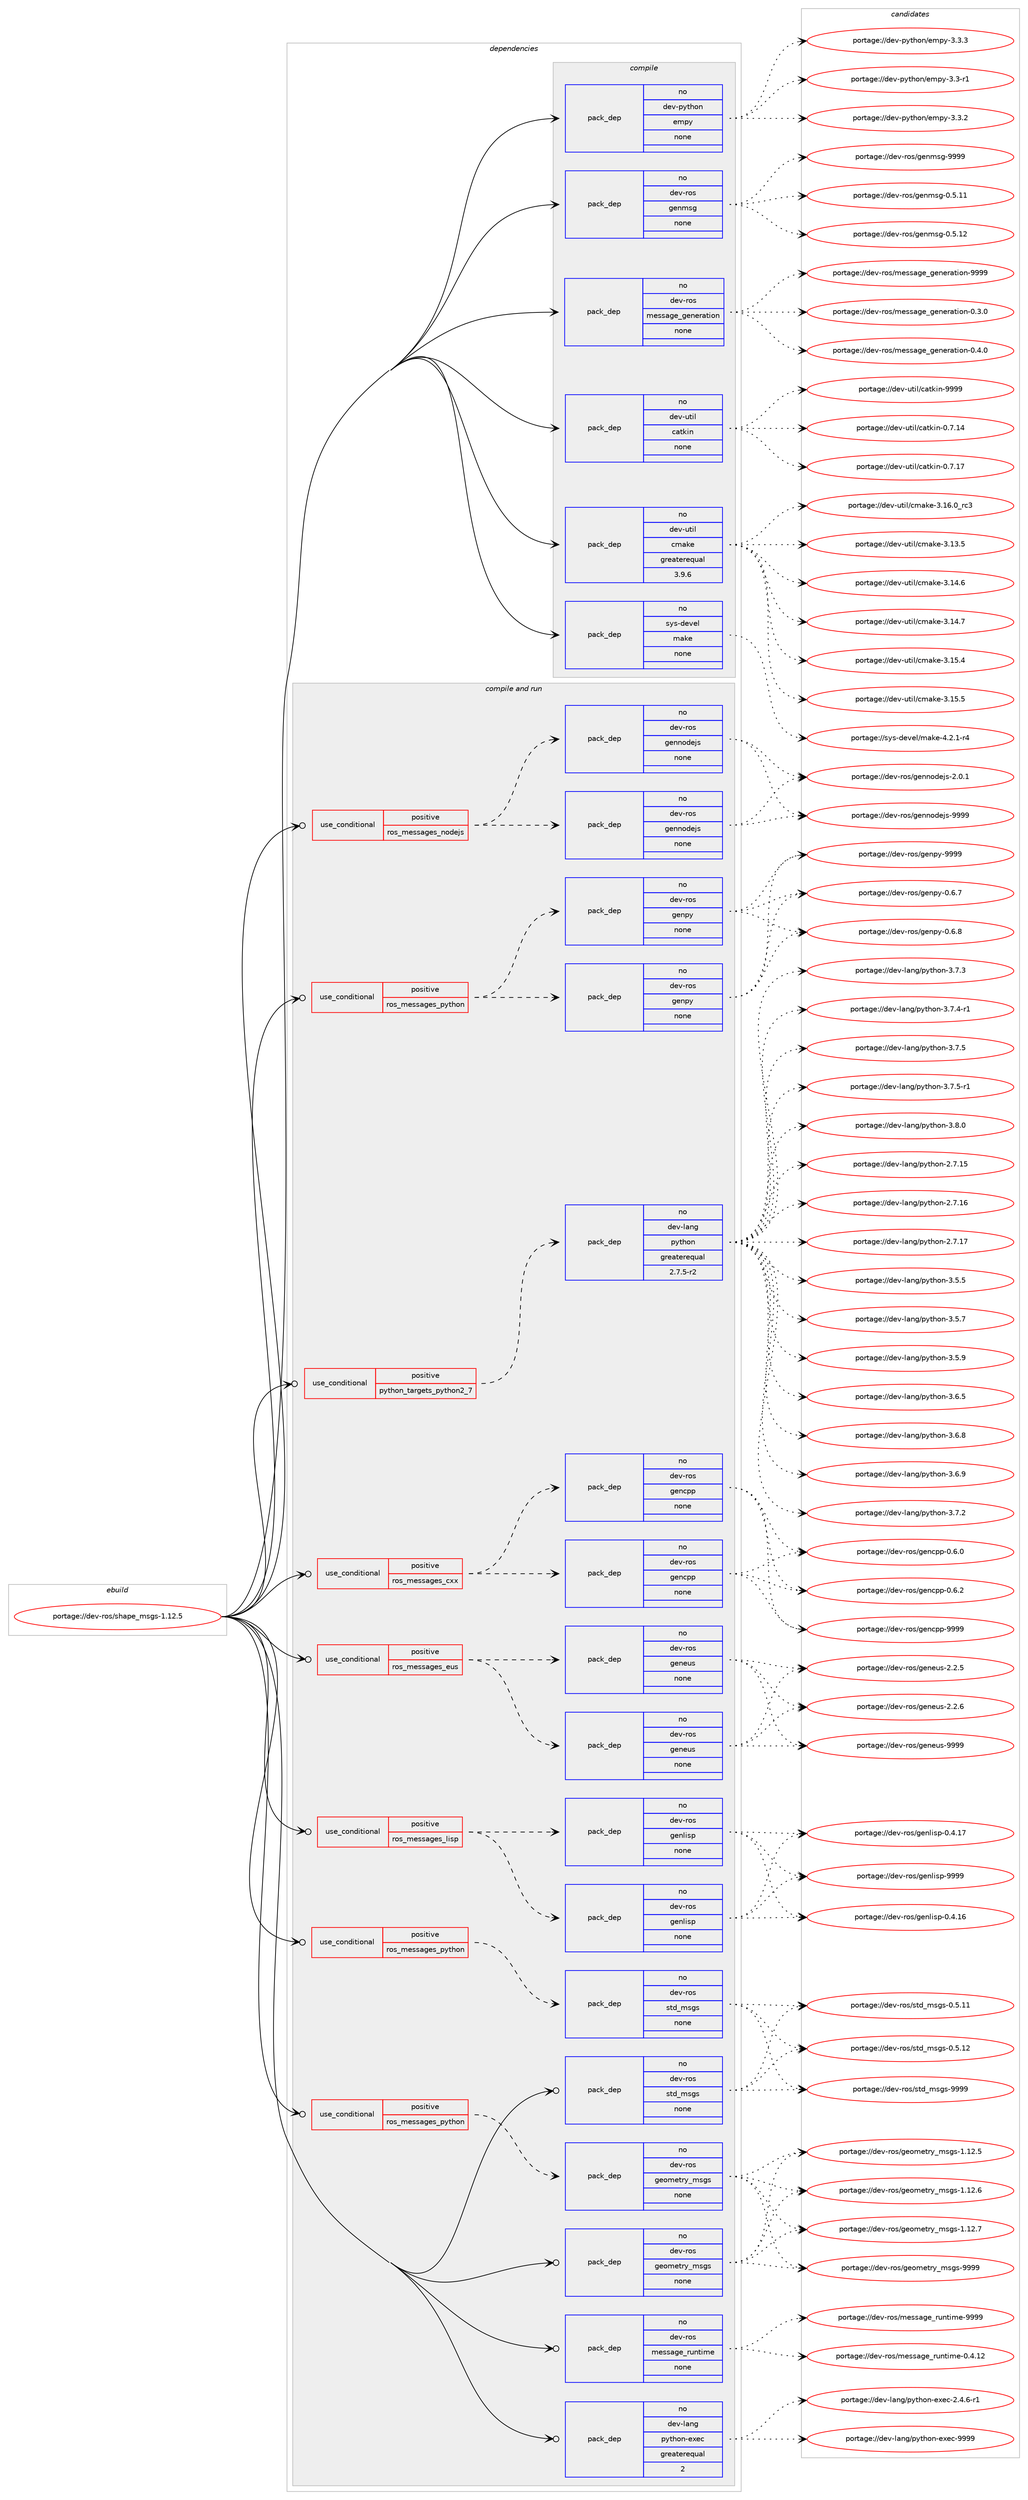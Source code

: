 digraph prolog {

# *************
# Graph options
# *************

newrank=true;
concentrate=true;
compound=true;
graph [rankdir=LR,fontname=Helvetica,fontsize=10,ranksep=1.5];#, ranksep=2.5, nodesep=0.2];
edge  [arrowhead=vee];
node  [fontname=Helvetica,fontsize=10];

# **********
# The ebuild
# **********

subgraph cluster_leftcol {
color=gray;
rank=same;
label=<<i>ebuild</i>>;
id [label="portage://dev-ros/shape_msgs-1.12.5", color=red, width=4, href="../dev-ros/shape_msgs-1.12.5.svg"];
}

# ****************
# The dependencies
# ****************

subgraph cluster_midcol {
color=gray;
label=<<i>dependencies</i>>;
subgraph cluster_compile {
fillcolor="#eeeeee";
style=filled;
label=<<i>compile</i>>;
subgraph pack154003 {
dependency202164 [label=<<TABLE BORDER="0" CELLBORDER="1" CELLSPACING="0" CELLPADDING="4" WIDTH="220"><TR><TD ROWSPAN="6" CELLPADDING="30">pack_dep</TD></TR><TR><TD WIDTH="110">no</TD></TR><TR><TD>dev-python</TD></TR><TR><TD>empy</TD></TR><TR><TD>none</TD></TR><TR><TD></TD></TR></TABLE>>, shape=none, color=blue];
}
id:e -> dependency202164:w [weight=20,style="solid",arrowhead="vee"];
subgraph pack154004 {
dependency202165 [label=<<TABLE BORDER="0" CELLBORDER="1" CELLSPACING="0" CELLPADDING="4" WIDTH="220"><TR><TD ROWSPAN="6" CELLPADDING="30">pack_dep</TD></TR><TR><TD WIDTH="110">no</TD></TR><TR><TD>dev-ros</TD></TR><TR><TD>genmsg</TD></TR><TR><TD>none</TD></TR><TR><TD></TD></TR></TABLE>>, shape=none, color=blue];
}
id:e -> dependency202165:w [weight=20,style="solid",arrowhead="vee"];
subgraph pack154005 {
dependency202166 [label=<<TABLE BORDER="0" CELLBORDER="1" CELLSPACING="0" CELLPADDING="4" WIDTH="220"><TR><TD ROWSPAN="6" CELLPADDING="30">pack_dep</TD></TR><TR><TD WIDTH="110">no</TD></TR><TR><TD>dev-ros</TD></TR><TR><TD>message_generation</TD></TR><TR><TD>none</TD></TR><TR><TD></TD></TR></TABLE>>, shape=none, color=blue];
}
id:e -> dependency202166:w [weight=20,style="solid",arrowhead="vee"];
subgraph pack154006 {
dependency202167 [label=<<TABLE BORDER="0" CELLBORDER="1" CELLSPACING="0" CELLPADDING="4" WIDTH="220"><TR><TD ROWSPAN="6" CELLPADDING="30">pack_dep</TD></TR><TR><TD WIDTH="110">no</TD></TR><TR><TD>dev-util</TD></TR><TR><TD>catkin</TD></TR><TR><TD>none</TD></TR><TR><TD></TD></TR></TABLE>>, shape=none, color=blue];
}
id:e -> dependency202167:w [weight=20,style="solid",arrowhead="vee"];
subgraph pack154007 {
dependency202168 [label=<<TABLE BORDER="0" CELLBORDER="1" CELLSPACING="0" CELLPADDING="4" WIDTH="220"><TR><TD ROWSPAN="6" CELLPADDING="30">pack_dep</TD></TR><TR><TD WIDTH="110">no</TD></TR><TR><TD>dev-util</TD></TR><TR><TD>cmake</TD></TR><TR><TD>greaterequal</TD></TR><TR><TD>3.9.6</TD></TR></TABLE>>, shape=none, color=blue];
}
id:e -> dependency202168:w [weight=20,style="solid",arrowhead="vee"];
subgraph pack154008 {
dependency202169 [label=<<TABLE BORDER="0" CELLBORDER="1" CELLSPACING="0" CELLPADDING="4" WIDTH="220"><TR><TD ROWSPAN="6" CELLPADDING="30">pack_dep</TD></TR><TR><TD WIDTH="110">no</TD></TR><TR><TD>sys-devel</TD></TR><TR><TD>make</TD></TR><TR><TD>none</TD></TR><TR><TD></TD></TR></TABLE>>, shape=none, color=blue];
}
id:e -> dependency202169:w [weight=20,style="solid",arrowhead="vee"];
}
subgraph cluster_compileandrun {
fillcolor="#eeeeee";
style=filled;
label=<<i>compile and run</i>>;
subgraph cond44733 {
dependency202170 [label=<<TABLE BORDER="0" CELLBORDER="1" CELLSPACING="0" CELLPADDING="4"><TR><TD ROWSPAN="3" CELLPADDING="10">use_conditional</TD></TR><TR><TD>positive</TD></TR><TR><TD>python_targets_python2_7</TD></TR></TABLE>>, shape=none, color=red];
subgraph pack154009 {
dependency202171 [label=<<TABLE BORDER="0" CELLBORDER="1" CELLSPACING="0" CELLPADDING="4" WIDTH="220"><TR><TD ROWSPAN="6" CELLPADDING="30">pack_dep</TD></TR><TR><TD WIDTH="110">no</TD></TR><TR><TD>dev-lang</TD></TR><TR><TD>python</TD></TR><TR><TD>greaterequal</TD></TR><TR><TD>2.7.5-r2</TD></TR></TABLE>>, shape=none, color=blue];
}
dependency202170:e -> dependency202171:w [weight=20,style="dashed",arrowhead="vee"];
}
id:e -> dependency202170:w [weight=20,style="solid",arrowhead="odotvee"];
subgraph cond44734 {
dependency202172 [label=<<TABLE BORDER="0" CELLBORDER="1" CELLSPACING="0" CELLPADDING="4"><TR><TD ROWSPAN="3" CELLPADDING="10">use_conditional</TD></TR><TR><TD>positive</TD></TR><TR><TD>ros_messages_cxx</TD></TR></TABLE>>, shape=none, color=red];
subgraph pack154010 {
dependency202173 [label=<<TABLE BORDER="0" CELLBORDER="1" CELLSPACING="0" CELLPADDING="4" WIDTH="220"><TR><TD ROWSPAN="6" CELLPADDING="30">pack_dep</TD></TR><TR><TD WIDTH="110">no</TD></TR><TR><TD>dev-ros</TD></TR><TR><TD>gencpp</TD></TR><TR><TD>none</TD></TR><TR><TD></TD></TR></TABLE>>, shape=none, color=blue];
}
dependency202172:e -> dependency202173:w [weight=20,style="dashed",arrowhead="vee"];
subgraph pack154011 {
dependency202174 [label=<<TABLE BORDER="0" CELLBORDER="1" CELLSPACING="0" CELLPADDING="4" WIDTH="220"><TR><TD ROWSPAN="6" CELLPADDING="30">pack_dep</TD></TR><TR><TD WIDTH="110">no</TD></TR><TR><TD>dev-ros</TD></TR><TR><TD>gencpp</TD></TR><TR><TD>none</TD></TR><TR><TD></TD></TR></TABLE>>, shape=none, color=blue];
}
dependency202172:e -> dependency202174:w [weight=20,style="dashed",arrowhead="vee"];
}
id:e -> dependency202172:w [weight=20,style="solid",arrowhead="odotvee"];
subgraph cond44735 {
dependency202175 [label=<<TABLE BORDER="0" CELLBORDER="1" CELLSPACING="0" CELLPADDING="4"><TR><TD ROWSPAN="3" CELLPADDING="10">use_conditional</TD></TR><TR><TD>positive</TD></TR><TR><TD>ros_messages_eus</TD></TR></TABLE>>, shape=none, color=red];
subgraph pack154012 {
dependency202176 [label=<<TABLE BORDER="0" CELLBORDER="1" CELLSPACING="0" CELLPADDING="4" WIDTH="220"><TR><TD ROWSPAN="6" CELLPADDING="30">pack_dep</TD></TR><TR><TD WIDTH="110">no</TD></TR><TR><TD>dev-ros</TD></TR><TR><TD>geneus</TD></TR><TR><TD>none</TD></TR><TR><TD></TD></TR></TABLE>>, shape=none, color=blue];
}
dependency202175:e -> dependency202176:w [weight=20,style="dashed",arrowhead="vee"];
subgraph pack154013 {
dependency202177 [label=<<TABLE BORDER="0" CELLBORDER="1" CELLSPACING="0" CELLPADDING="4" WIDTH="220"><TR><TD ROWSPAN="6" CELLPADDING="30">pack_dep</TD></TR><TR><TD WIDTH="110">no</TD></TR><TR><TD>dev-ros</TD></TR><TR><TD>geneus</TD></TR><TR><TD>none</TD></TR><TR><TD></TD></TR></TABLE>>, shape=none, color=blue];
}
dependency202175:e -> dependency202177:w [weight=20,style="dashed",arrowhead="vee"];
}
id:e -> dependency202175:w [weight=20,style="solid",arrowhead="odotvee"];
subgraph cond44736 {
dependency202178 [label=<<TABLE BORDER="0" CELLBORDER="1" CELLSPACING="0" CELLPADDING="4"><TR><TD ROWSPAN="3" CELLPADDING="10">use_conditional</TD></TR><TR><TD>positive</TD></TR><TR><TD>ros_messages_lisp</TD></TR></TABLE>>, shape=none, color=red];
subgraph pack154014 {
dependency202179 [label=<<TABLE BORDER="0" CELLBORDER="1" CELLSPACING="0" CELLPADDING="4" WIDTH="220"><TR><TD ROWSPAN="6" CELLPADDING="30">pack_dep</TD></TR><TR><TD WIDTH="110">no</TD></TR><TR><TD>dev-ros</TD></TR><TR><TD>genlisp</TD></TR><TR><TD>none</TD></TR><TR><TD></TD></TR></TABLE>>, shape=none, color=blue];
}
dependency202178:e -> dependency202179:w [weight=20,style="dashed",arrowhead="vee"];
subgraph pack154015 {
dependency202180 [label=<<TABLE BORDER="0" CELLBORDER="1" CELLSPACING="0" CELLPADDING="4" WIDTH="220"><TR><TD ROWSPAN="6" CELLPADDING="30">pack_dep</TD></TR><TR><TD WIDTH="110">no</TD></TR><TR><TD>dev-ros</TD></TR><TR><TD>genlisp</TD></TR><TR><TD>none</TD></TR><TR><TD></TD></TR></TABLE>>, shape=none, color=blue];
}
dependency202178:e -> dependency202180:w [weight=20,style="dashed",arrowhead="vee"];
}
id:e -> dependency202178:w [weight=20,style="solid",arrowhead="odotvee"];
subgraph cond44737 {
dependency202181 [label=<<TABLE BORDER="0" CELLBORDER="1" CELLSPACING="0" CELLPADDING="4"><TR><TD ROWSPAN="3" CELLPADDING="10">use_conditional</TD></TR><TR><TD>positive</TD></TR><TR><TD>ros_messages_nodejs</TD></TR></TABLE>>, shape=none, color=red];
subgraph pack154016 {
dependency202182 [label=<<TABLE BORDER="0" CELLBORDER="1" CELLSPACING="0" CELLPADDING="4" WIDTH="220"><TR><TD ROWSPAN="6" CELLPADDING="30">pack_dep</TD></TR><TR><TD WIDTH="110">no</TD></TR><TR><TD>dev-ros</TD></TR><TR><TD>gennodejs</TD></TR><TR><TD>none</TD></TR><TR><TD></TD></TR></TABLE>>, shape=none, color=blue];
}
dependency202181:e -> dependency202182:w [weight=20,style="dashed",arrowhead="vee"];
subgraph pack154017 {
dependency202183 [label=<<TABLE BORDER="0" CELLBORDER="1" CELLSPACING="0" CELLPADDING="4" WIDTH="220"><TR><TD ROWSPAN="6" CELLPADDING="30">pack_dep</TD></TR><TR><TD WIDTH="110">no</TD></TR><TR><TD>dev-ros</TD></TR><TR><TD>gennodejs</TD></TR><TR><TD>none</TD></TR><TR><TD></TD></TR></TABLE>>, shape=none, color=blue];
}
dependency202181:e -> dependency202183:w [weight=20,style="dashed",arrowhead="vee"];
}
id:e -> dependency202181:w [weight=20,style="solid",arrowhead="odotvee"];
subgraph cond44738 {
dependency202184 [label=<<TABLE BORDER="0" CELLBORDER="1" CELLSPACING="0" CELLPADDING="4"><TR><TD ROWSPAN="3" CELLPADDING="10">use_conditional</TD></TR><TR><TD>positive</TD></TR><TR><TD>ros_messages_python</TD></TR></TABLE>>, shape=none, color=red];
subgraph pack154018 {
dependency202185 [label=<<TABLE BORDER="0" CELLBORDER="1" CELLSPACING="0" CELLPADDING="4" WIDTH="220"><TR><TD ROWSPAN="6" CELLPADDING="30">pack_dep</TD></TR><TR><TD WIDTH="110">no</TD></TR><TR><TD>dev-ros</TD></TR><TR><TD>genpy</TD></TR><TR><TD>none</TD></TR><TR><TD></TD></TR></TABLE>>, shape=none, color=blue];
}
dependency202184:e -> dependency202185:w [weight=20,style="dashed",arrowhead="vee"];
subgraph pack154019 {
dependency202186 [label=<<TABLE BORDER="0" CELLBORDER="1" CELLSPACING="0" CELLPADDING="4" WIDTH="220"><TR><TD ROWSPAN="6" CELLPADDING="30">pack_dep</TD></TR><TR><TD WIDTH="110">no</TD></TR><TR><TD>dev-ros</TD></TR><TR><TD>genpy</TD></TR><TR><TD>none</TD></TR><TR><TD></TD></TR></TABLE>>, shape=none, color=blue];
}
dependency202184:e -> dependency202186:w [weight=20,style="dashed",arrowhead="vee"];
}
id:e -> dependency202184:w [weight=20,style="solid",arrowhead="odotvee"];
subgraph cond44739 {
dependency202187 [label=<<TABLE BORDER="0" CELLBORDER="1" CELLSPACING="0" CELLPADDING="4"><TR><TD ROWSPAN="3" CELLPADDING="10">use_conditional</TD></TR><TR><TD>positive</TD></TR><TR><TD>ros_messages_python</TD></TR></TABLE>>, shape=none, color=red];
subgraph pack154020 {
dependency202188 [label=<<TABLE BORDER="0" CELLBORDER="1" CELLSPACING="0" CELLPADDING="4" WIDTH="220"><TR><TD ROWSPAN="6" CELLPADDING="30">pack_dep</TD></TR><TR><TD WIDTH="110">no</TD></TR><TR><TD>dev-ros</TD></TR><TR><TD>geometry_msgs</TD></TR><TR><TD>none</TD></TR><TR><TD></TD></TR></TABLE>>, shape=none, color=blue];
}
dependency202187:e -> dependency202188:w [weight=20,style="dashed",arrowhead="vee"];
}
id:e -> dependency202187:w [weight=20,style="solid",arrowhead="odotvee"];
subgraph cond44740 {
dependency202189 [label=<<TABLE BORDER="0" CELLBORDER="1" CELLSPACING="0" CELLPADDING="4"><TR><TD ROWSPAN="3" CELLPADDING="10">use_conditional</TD></TR><TR><TD>positive</TD></TR><TR><TD>ros_messages_python</TD></TR></TABLE>>, shape=none, color=red];
subgraph pack154021 {
dependency202190 [label=<<TABLE BORDER="0" CELLBORDER="1" CELLSPACING="0" CELLPADDING="4" WIDTH="220"><TR><TD ROWSPAN="6" CELLPADDING="30">pack_dep</TD></TR><TR><TD WIDTH="110">no</TD></TR><TR><TD>dev-ros</TD></TR><TR><TD>std_msgs</TD></TR><TR><TD>none</TD></TR><TR><TD></TD></TR></TABLE>>, shape=none, color=blue];
}
dependency202189:e -> dependency202190:w [weight=20,style="dashed",arrowhead="vee"];
}
id:e -> dependency202189:w [weight=20,style="solid",arrowhead="odotvee"];
subgraph pack154022 {
dependency202191 [label=<<TABLE BORDER="0" CELLBORDER="1" CELLSPACING="0" CELLPADDING="4" WIDTH="220"><TR><TD ROWSPAN="6" CELLPADDING="30">pack_dep</TD></TR><TR><TD WIDTH="110">no</TD></TR><TR><TD>dev-lang</TD></TR><TR><TD>python-exec</TD></TR><TR><TD>greaterequal</TD></TR><TR><TD>2</TD></TR></TABLE>>, shape=none, color=blue];
}
id:e -> dependency202191:w [weight=20,style="solid",arrowhead="odotvee"];
subgraph pack154023 {
dependency202192 [label=<<TABLE BORDER="0" CELLBORDER="1" CELLSPACING="0" CELLPADDING="4" WIDTH="220"><TR><TD ROWSPAN="6" CELLPADDING="30">pack_dep</TD></TR><TR><TD WIDTH="110">no</TD></TR><TR><TD>dev-ros</TD></TR><TR><TD>geometry_msgs</TD></TR><TR><TD>none</TD></TR><TR><TD></TD></TR></TABLE>>, shape=none, color=blue];
}
id:e -> dependency202192:w [weight=20,style="solid",arrowhead="odotvee"];
subgraph pack154024 {
dependency202193 [label=<<TABLE BORDER="0" CELLBORDER="1" CELLSPACING="0" CELLPADDING="4" WIDTH="220"><TR><TD ROWSPAN="6" CELLPADDING="30">pack_dep</TD></TR><TR><TD WIDTH="110">no</TD></TR><TR><TD>dev-ros</TD></TR><TR><TD>message_runtime</TD></TR><TR><TD>none</TD></TR><TR><TD></TD></TR></TABLE>>, shape=none, color=blue];
}
id:e -> dependency202193:w [weight=20,style="solid",arrowhead="odotvee"];
subgraph pack154025 {
dependency202194 [label=<<TABLE BORDER="0" CELLBORDER="1" CELLSPACING="0" CELLPADDING="4" WIDTH="220"><TR><TD ROWSPAN="6" CELLPADDING="30">pack_dep</TD></TR><TR><TD WIDTH="110">no</TD></TR><TR><TD>dev-ros</TD></TR><TR><TD>std_msgs</TD></TR><TR><TD>none</TD></TR><TR><TD></TD></TR></TABLE>>, shape=none, color=blue];
}
id:e -> dependency202194:w [weight=20,style="solid",arrowhead="odotvee"];
}
subgraph cluster_run {
fillcolor="#eeeeee";
style=filled;
label=<<i>run</i>>;
}
}

# **************
# The candidates
# **************

subgraph cluster_choices {
rank=same;
color=gray;
label=<<i>candidates</i>>;

subgraph choice154003 {
color=black;
nodesep=1;
choiceportage1001011184511212111610411111047101109112121455146514511449 [label="portage://dev-python/empy-3.3-r1", color=red, width=4,href="../dev-python/empy-3.3-r1.svg"];
choiceportage1001011184511212111610411111047101109112121455146514650 [label="portage://dev-python/empy-3.3.2", color=red, width=4,href="../dev-python/empy-3.3.2.svg"];
choiceportage1001011184511212111610411111047101109112121455146514651 [label="portage://dev-python/empy-3.3.3", color=red, width=4,href="../dev-python/empy-3.3.3.svg"];
dependency202164:e -> choiceportage1001011184511212111610411111047101109112121455146514511449:w [style=dotted,weight="100"];
dependency202164:e -> choiceportage1001011184511212111610411111047101109112121455146514650:w [style=dotted,weight="100"];
dependency202164:e -> choiceportage1001011184511212111610411111047101109112121455146514651:w [style=dotted,weight="100"];
}
subgraph choice154004 {
color=black;
nodesep=1;
choiceportage100101118451141111154710310111010911510345484653464949 [label="portage://dev-ros/genmsg-0.5.11", color=red, width=4,href="../dev-ros/genmsg-0.5.11.svg"];
choiceportage100101118451141111154710310111010911510345484653464950 [label="portage://dev-ros/genmsg-0.5.12", color=red, width=4,href="../dev-ros/genmsg-0.5.12.svg"];
choiceportage10010111845114111115471031011101091151034557575757 [label="portage://dev-ros/genmsg-9999", color=red, width=4,href="../dev-ros/genmsg-9999.svg"];
dependency202165:e -> choiceportage100101118451141111154710310111010911510345484653464949:w [style=dotted,weight="100"];
dependency202165:e -> choiceportage100101118451141111154710310111010911510345484653464950:w [style=dotted,weight="100"];
dependency202165:e -> choiceportage10010111845114111115471031011101091151034557575757:w [style=dotted,weight="100"];
}
subgraph choice154005 {
color=black;
nodesep=1;
choiceportage1001011184511411111547109101115115971031019510310111010111497116105111110454846514648 [label="portage://dev-ros/message_generation-0.3.0", color=red, width=4,href="../dev-ros/message_generation-0.3.0.svg"];
choiceportage1001011184511411111547109101115115971031019510310111010111497116105111110454846524648 [label="portage://dev-ros/message_generation-0.4.0", color=red, width=4,href="../dev-ros/message_generation-0.4.0.svg"];
choiceportage10010111845114111115471091011151159710310195103101110101114971161051111104557575757 [label="portage://dev-ros/message_generation-9999", color=red, width=4,href="../dev-ros/message_generation-9999.svg"];
dependency202166:e -> choiceportage1001011184511411111547109101115115971031019510310111010111497116105111110454846514648:w [style=dotted,weight="100"];
dependency202166:e -> choiceportage1001011184511411111547109101115115971031019510310111010111497116105111110454846524648:w [style=dotted,weight="100"];
dependency202166:e -> choiceportage10010111845114111115471091011151159710310195103101110101114971161051111104557575757:w [style=dotted,weight="100"];
}
subgraph choice154006 {
color=black;
nodesep=1;
choiceportage1001011184511711610510847999711610710511045484655464952 [label="portage://dev-util/catkin-0.7.14", color=red, width=4,href="../dev-util/catkin-0.7.14.svg"];
choiceportage1001011184511711610510847999711610710511045484655464955 [label="portage://dev-util/catkin-0.7.17", color=red, width=4,href="../dev-util/catkin-0.7.17.svg"];
choiceportage100101118451171161051084799971161071051104557575757 [label="portage://dev-util/catkin-9999", color=red, width=4,href="../dev-util/catkin-9999.svg"];
dependency202167:e -> choiceportage1001011184511711610510847999711610710511045484655464952:w [style=dotted,weight="100"];
dependency202167:e -> choiceportage1001011184511711610510847999711610710511045484655464955:w [style=dotted,weight="100"];
dependency202167:e -> choiceportage100101118451171161051084799971161071051104557575757:w [style=dotted,weight="100"];
}
subgraph choice154007 {
color=black;
nodesep=1;
choiceportage1001011184511711610510847991099710710145514649514653 [label="portage://dev-util/cmake-3.13.5", color=red, width=4,href="../dev-util/cmake-3.13.5.svg"];
choiceportage1001011184511711610510847991099710710145514649524654 [label="portage://dev-util/cmake-3.14.6", color=red, width=4,href="../dev-util/cmake-3.14.6.svg"];
choiceportage1001011184511711610510847991099710710145514649524655 [label="portage://dev-util/cmake-3.14.7", color=red, width=4,href="../dev-util/cmake-3.14.7.svg"];
choiceportage1001011184511711610510847991099710710145514649534652 [label="portage://dev-util/cmake-3.15.4", color=red, width=4,href="../dev-util/cmake-3.15.4.svg"];
choiceportage1001011184511711610510847991099710710145514649534653 [label="portage://dev-util/cmake-3.15.5", color=red, width=4,href="../dev-util/cmake-3.15.5.svg"];
choiceportage1001011184511711610510847991099710710145514649544648951149951 [label="portage://dev-util/cmake-3.16.0_rc3", color=red, width=4,href="../dev-util/cmake-3.16.0_rc3.svg"];
dependency202168:e -> choiceportage1001011184511711610510847991099710710145514649514653:w [style=dotted,weight="100"];
dependency202168:e -> choiceportage1001011184511711610510847991099710710145514649524654:w [style=dotted,weight="100"];
dependency202168:e -> choiceportage1001011184511711610510847991099710710145514649524655:w [style=dotted,weight="100"];
dependency202168:e -> choiceportage1001011184511711610510847991099710710145514649534652:w [style=dotted,weight="100"];
dependency202168:e -> choiceportage1001011184511711610510847991099710710145514649534653:w [style=dotted,weight="100"];
dependency202168:e -> choiceportage1001011184511711610510847991099710710145514649544648951149951:w [style=dotted,weight="100"];
}
subgraph choice154008 {
color=black;
nodesep=1;
choiceportage1151211154510010111810110847109971071014552465046494511452 [label="portage://sys-devel/make-4.2.1-r4", color=red, width=4,href="../sys-devel/make-4.2.1-r4.svg"];
dependency202169:e -> choiceportage1151211154510010111810110847109971071014552465046494511452:w [style=dotted,weight="100"];
}
subgraph choice154009 {
color=black;
nodesep=1;
choiceportage10010111845108971101034711212111610411111045504655464953 [label="portage://dev-lang/python-2.7.15", color=red, width=4,href="../dev-lang/python-2.7.15.svg"];
choiceportage10010111845108971101034711212111610411111045504655464954 [label="portage://dev-lang/python-2.7.16", color=red, width=4,href="../dev-lang/python-2.7.16.svg"];
choiceportage10010111845108971101034711212111610411111045504655464955 [label="portage://dev-lang/python-2.7.17", color=red, width=4,href="../dev-lang/python-2.7.17.svg"];
choiceportage100101118451089711010347112121116104111110455146534653 [label="portage://dev-lang/python-3.5.5", color=red, width=4,href="../dev-lang/python-3.5.5.svg"];
choiceportage100101118451089711010347112121116104111110455146534655 [label="portage://dev-lang/python-3.5.7", color=red, width=4,href="../dev-lang/python-3.5.7.svg"];
choiceportage100101118451089711010347112121116104111110455146534657 [label="portage://dev-lang/python-3.5.9", color=red, width=4,href="../dev-lang/python-3.5.9.svg"];
choiceportage100101118451089711010347112121116104111110455146544653 [label="portage://dev-lang/python-3.6.5", color=red, width=4,href="../dev-lang/python-3.6.5.svg"];
choiceportage100101118451089711010347112121116104111110455146544656 [label="portage://dev-lang/python-3.6.8", color=red, width=4,href="../dev-lang/python-3.6.8.svg"];
choiceportage100101118451089711010347112121116104111110455146544657 [label="portage://dev-lang/python-3.6.9", color=red, width=4,href="../dev-lang/python-3.6.9.svg"];
choiceportage100101118451089711010347112121116104111110455146554650 [label="portage://dev-lang/python-3.7.2", color=red, width=4,href="../dev-lang/python-3.7.2.svg"];
choiceportage100101118451089711010347112121116104111110455146554651 [label="portage://dev-lang/python-3.7.3", color=red, width=4,href="../dev-lang/python-3.7.3.svg"];
choiceportage1001011184510897110103471121211161041111104551465546524511449 [label="portage://dev-lang/python-3.7.4-r1", color=red, width=4,href="../dev-lang/python-3.7.4-r1.svg"];
choiceportage100101118451089711010347112121116104111110455146554653 [label="portage://dev-lang/python-3.7.5", color=red, width=4,href="../dev-lang/python-3.7.5.svg"];
choiceportage1001011184510897110103471121211161041111104551465546534511449 [label="portage://dev-lang/python-3.7.5-r1", color=red, width=4,href="../dev-lang/python-3.7.5-r1.svg"];
choiceportage100101118451089711010347112121116104111110455146564648 [label="portage://dev-lang/python-3.8.0", color=red, width=4,href="../dev-lang/python-3.8.0.svg"];
dependency202171:e -> choiceportage10010111845108971101034711212111610411111045504655464953:w [style=dotted,weight="100"];
dependency202171:e -> choiceportage10010111845108971101034711212111610411111045504655464954:w [style=dotted,weight="100"];
dependency202171:e -> choiceportage10010111845108971101034711212111610411111045504655464955:w [style=dotted,weight="100"];
dependency202171:e -> choiceportage100101118451089711010347112121116104111110455146534653:w [style=dotted,weight="100"];
dependency202171:e -> choiceportage100101118451089711010347112121116104111110455146534655:w [style=dotted,weight="100"];
dependency202171:e -> choiceportage100101118451089711010347112121116104111110455146534657:w [style=dotted,weight="100"];
dependency202171:e -> choiceportage100101118451089711010347112121116104111110455146544653:w [style=dotted,weight="100"];
dependency202171:e -> choiceportage100101118451089711010347112121116104111110455146544656:w [style=dotted,weight="100"];
dependency202171:e -> choiceportage100101118451089711010347112121116104111110455146544657:w [style=dotted,weight="100"];
dependency202171:e -> choiceportage100101118451089711010347112121116104111110455146554650:w [style=dotted,weight="100"];
dependency202171:e -> choiceportage100101118451089711010347112121116104111110455146554651:w [style=dotted,weight="100"];
dependency202171:e -> choiceportage1001011184510897110103471121211161041111104551465546524511449:w [style=dotted,weight="100"];
dependency202171:e -> choiceportage100101118451089711010347112121116104111110455146554653:w [style=dotted,weight="100"];
dependency202171:e -> choiceportage1001011184510897110103471121211161041111104551465546534511449:w [style=dotted,weight="100"];
dependency202171:e -> choiceportage100101118451089711010347112121116104111110455146564648:w [style=dotted,weight="100"];
}
subgraph choice154010 {
color=black;
nodesep=1;
choiceportage100101118451141111154710310111099112112454846544648 [label="portage://dev-ros/gencpp-0.6.0", color=red, width=4,href="../dev-ros/gencpp-0.6.0.svg"];
choiceportage100101118451141111154710310111099112112454846544650 [label="portage://dev-ros/gencpp-0.6.2", color=red, width=4,href="../dev-ros/gencpp-0.6.2.svg"];
choiceportage1001011184511411111547103101110991121124557575757 [label="portage://dev-ros/gencpp-9999", color=red, width=4,href="../dev-ros/gencpp-9999.svg"];
dependency202173:e -> choiceportage100101118451141111154710310111099112112454846544648:w [style=dotted,weight="100"];
dependency202173:e -> choiceportage100101118451141111154710310111099112112454846544650:w [style=dotted,weight="100"];
dependency202173:e -> choiceportage1001011184511411111547103101110991121124557575757:w [style=dotted,weight="100"];
}
subgraph choice154011 {
color=black;
nodesep=1;
choiceportage100101118451141111154710310111099112112454846544648 [label="portage://dev-ros/gencpp-0.6.0", color=red, width=4,href="../dev-ros/gencpp-0.6.0.svg"];
choiceportage100101118451141111154710310111099112112454846544650 [label="portage://dev-ros/gencpp-0.6.2", color=red, width=4,href="../dev-ros/gencpp-0.6.2.svg"];
choiceportage1001011184511411111547103101110991121124557575757 [label="portage://dev-ros/gencpp-9999", color=red, width=4,href="../dev-ros/gencpp-9999.svg"];
dependency202174:e -> choiceportage100101118451141111154710310111099112112454846544648:w [style=dotted,weight="100"];
dependency202174:e -> choiceportage100101118451141111154710310111099112112454846544650:w [style=dotted,weight="100"];
dependency202174:e -> choiceportage1001011184511411111547103101110991121124557575757:w [style=dotted,weight="100"];
}
subgraph choice154012 {
color=black;
nodesep=1;
choiceportage1001011184511411111547103101110101117115455046504653 [label="portage://dev-ros/geneus-2.2.5", color=red, width=4,href="../dev-ros/geneus-2.2.5.svg"];
choiceportage1001011184511411111547103101110101117115455046504654 [label="portage://dev-ros/geneus-2.2.6", color=red, width=4,href="../dev-ros/geneus-2.2.6.svg"];
choiceportage10010111845114111115471031011101011171154557575757 [label="portage://dev-ros/geneus-9999", color=red, width=4,href="../dev-ros/geneus-9999.svg"];
dependency202176:e -> choiceportage1001011184511411111547103101110101117115455046504653:w [style=dotted,weight="100"];
dependency202176:e -> choiceportage1001011184511411111547103101110101117115455046504654:w [style=dotted,weight="100"];
dependency202176:e -> choiceportage10010111845114111115471031011101011171154557575757:w [style=dotted,weight="100"];
}
subgraph choice154013 {
color=black;
nodesep=1;
choiceportage1001011184511411111547103101110101117115455046504653 [label="portage://dev-ros/geneus-2.2.5", color=red, width=4,href="../dev-ros/geneus-2.2.5.svg"];
choiceportage1001011184511411111547103101110101117115455046504654 [label="portage://dev-ros/geneus-2.2.6", color=red, width=4,href="../dev-ros/geneus-2.2.6.svg"];
choiceportage10010111845114111115471031011101011171154557575757 [label="portage://dev-ros/geneus-9999", color=red, width=4,href="../dev-ros/geneus-9999.svg"];
dependency202177:e -> choiceportage1001011184511411111547103101110101117115455046504653:w [style=dotted,weight="100"];
dependency202177:e -> choiceportage1001011184511411111547103101110101117115455046504654:w [style=dotted,weight="100"];
dependency202177:e -> choiceportage10010111845114111115471031011101011171154557575757:w [style=dotted,weight="100"];
}
subgraph choice154014 {
color=black;
nodesep=1;
choiceportage100101118451141111154710310111010810511511245484652464954 [label="portage://dev-ros/genlisp-0.4.16", color=red, width=4,href="../dev-ros/genlisp-0.4.16.svg"];
choiceportage100101118451141111154710310111010810511511245484652464955 [label="portage://dev-ros/genlisp-0.4.17", color=red, width=4,href="../dev-ros/genlisp-0.4.17.svg"];
choiceportage10010111845114111115471031011101081051151124557575757 [label="portage://dev-ros/genlisp-9999", color=red, width=4,href="../dev-ros/genlisp-9999.svg"];
dependency202179:e -> choiceportage100101118451141111154710310111010810511511245484652464954:w [style=dotted,weight="100"];
dependency202179:e -> choiceportage100101118451141111154710310111010810511511245484652464955:w [style=dotted,weight="100"];
dependency202179:e -> choiceportage10010111845114111115471031011101081051151124557575757:w [style=dotted,weight="100"];
}
subgraph choice154015 {
color=black;
nodesep=1;
choiceportage100101118451141111154710310111010810511511245484652464954 [label="portage://dev-ros/genlisp-0.4.16", color=red, width=4,href="../dev-ros/genlisp-0.4.16.svg"];
choiceportage100101118451141111154710310111010810511511245484652464955 [label="portage://dev-ros/genlisp-0.4.17", color=red, width=4,href="../dev-ros/genlisp-0.4.17.svg"];
choiceportage10010111845114111115471031011101081051151124557575757 [label="portage://dev-ros/genlisp-9999", color=red, width=4,href="../dev-ros/genlisp-9999.svg"];
dependency202180:e -> choiceportage100101118451141111154710310111010810511511245484652464954:w [style=dotted,weight="100"];
dependency202180:e -> choiceportage100101118451141111154710310111010810511511245484652464955:w [style=dotted,weight="100"];
dependency202180:e -> choiceportage10010111845114111115471031011101081051151124557575757:w [style=dotted,weight="100"];
}
subgraph choice154016 {
color=black;
nodesep=1;
choiceportage1001011184511411111547103101110110111100101106115455046484649 [label="portage://dev-ros/gennodejs-2.0.1", color=red, width=4,href="../dev-ros/gennodejs-2.0.1.svg"];
choiceportage10010111845114111115471031011101101111001011061154557575757 [label="portage://dev-ros/gennodejs-9999", color=red, width=4,href="../dev-ros/gennodejs-9999.svg"];
dependency202182:e -> choiceportage1001011184511411111547103101110110111100101106115455046484649:w [style=dotted,weight="100"];
dependency202182:e -> choiceportage10010111845114111115471031011101101111001011061154557575757:w [style=dotted,weight="100"];
}
subgraph choice154017 {
color=black;
nodesep=1;
choiceportage1001011184511411111547103101110110111100101106115455046484649 [label="portage://dev-ros/gennodejs-2.0.1", color=red, width=4,href="../dev-ros/gennodejs-2.0.1.svg"];
choiceportage10010111845114111115471031011101101111001011061154557575757 [label="portage://dev-ros/gennodejs-9999", color=red, width=4,href="../dev-ros/gennodejs-9999.svg"];
dependency202183:e -> choiceportage1001011184511411111547103101110110111100101106115455046484649:w [style=dotted,weight="100"];
dependency202183:e -> choiceportage10010111845114111115471031011101101111001011061154557575757:w [style=dotted,weight="100"];
}
subgraph choice154018 {
color=black;
nodesep=1;
choiceportage1001011184511411111547103101110112121454846544655 [label="portage://dev-ros/genpy-0.6.7", color=red, width=4,href="../dev-ros/genpy-0.6.7.svg"];
choiceportage1001011184511411111547103101110112121454846544656 [label="portage://dev-ros/genpy-0.6.8", color=red, width=4,href="../dev-ros/genpy-0.6.8.svg"];
choiceportage10010111845114111115471031011101121214557575757 [label="portage://dev-ros/genpy-9999", color=red, width=4,href="../dev-ros/genpy-9999.svg"];
dependency202185:e -> choiceportage1001011184511411111547103101110112121454846544655:w [style=dotted,weight="100"];
dependency202185:e -> choiceportage1001011184511411111547103101110112121454846544656:w [style=dotted,weight="100"];
dependency202185:e -> choiceportage10010111845114111115471031011101121214557575757:w [style=dotted,weight="100"];
}
subgraph choice154019 {
color=black;
nodesep=1;
choiceportage1001011184511411111547103101110112121454846544655 [label="portage://dev-ros/genpy-0.6.7", color=red, width=4,href="../dev-ros/genpy-0.6.7.svg"];
choiceportage1001011184511411111547103101110112121454846544656 [label="portage://dev-ros/genpy-0.6.8", color=red, width=4,href="../dev-ros/genpy-0.6.8.svg"];
choiceportage10010111845114111115471031011101121214557575757 [label="portage://dev-ros/genpy-9999", color=red, width=4,href="../dev-ros/genpy-9999.svg"];
dependency202186:e -> choiceportage1001011184511411111547103101110112121454846544655:w [style=dotted,weight="100"];
dependency202186:e -> choiceportage1001011184511411111547103101110112121454846544656:w [style=dotted,weight="100"];
dependency202186:e -> choiceportage10010111845114111115471031011101121214557575757:w [style=dotted,weight="100"];
}
subgraph choice154020 {
color=black;
nodesep=1;
choiceportage10010111845114111115471031011111091011161141219510911510311545494649504653 [label="portage://dev-ros/geometry_msgs-1.12.5", color=red, width=4,href="../dev-ros/geometry_msgs-1.12.5.svg"];
choiceportage10010111845114111115471031011111091011161141219510911510311545494649504654 [label="portage://dev-ros/geometry_msgs-1.12.6", color=red, width=4,href="../dev-ros/geometry_msgs-1.12.6.svg"];
choiceportage10010111845114111115471031011111091011161141219510911510311545494649504655 [label="portage://dev-ros/geometry_msgs-1.12.7", color=red, width=4,href="../dev-ros/geometry_msgs-1.12.7.svg"];
choiceportage1001011184511411111547103101111109101116114121951091151031154557575757 [label="portage://dev-ros/geometry_msgs-9999", color=red, width=4,href="../dev-ros/geometry_msgs-9999.svg"];
dependency202188:e -> choiceportage10010111845114111115471031011111091011161141219510911510311545494649504653:w [style=dotted,weight="100"];
dependency202188:e -> choiceportage10010111845114111115471031011111091011161141219510911510311545494649504654:w [style=dotted,weight="100"];
dependency202188:e -> choiceportage10010111845114111115471031011111091011161141219510911510311545494649504655:w [style=dotted,weight="100"];
dependency202188:e -> choiceportage1001011184511411111547103101111109101116114121951091151031154557575757:w [style=dotted,weight="100"];
}
subgraph choice154021 {
color=black;
nodesep=1;
choiceportage10010111845114111115471151161009510911510311545484653464949 [label="portage://dev-ros/std_msgs-0.5.11", color=red, width=4,href="../dev-ros/std_msgs-0.5.11.svg"];
choiceportage10010111845114111115471151161009510911510311545484653464950 [label="portage://dev-ros/std_msgs-0.5.12", color=red, width=4,href="../dev-ros/std_msgs-0.5.12.svg"];
choiceportage1001011184511411111547115116100951091151031154557575757 [label="portage://dev-ros/std_msgs-9999", color=red, width=4,href="../dev-ros/std_msgs-9999.svg"];
dependency202190:e -> choiceportage10010111845114111115471151161009510911510311545484653464949:w [style=dotted,weight="100"];
dependency202190:e -> choiceportage10010111845114111115471151161009510911510311545484653464950:w [style=dotted,weight="100"];
dependency202190:e -> choiceportage1001011184511411111547115116100951091151031154557575757:w [style=dotted,weight="100"];
}
subgraph choice154022 {
color=black;
nodesep=1;
choiceportage10010111845108971101034711212111610411111045101120101994550465246544511449 [label="portage://dev-lang/python-exec-2.4.6-r1", color=red, width=4,href="../dev-lang/python-exec-2.4.6-r1.svg"];
choiceportage10010111845108971101034711212111610411111045101120101994557575757 [label="portage://dev-lang/python-exec-9999", color=red, width=4,href="../dev-lang/python-exec-9999.svg"];
dependency202191:e -> choiceportage10010111845108971101034711212111610411111045101120101994550465246544511449:w [style=dotted,weight="100"];
dependency202191:e -> choiceportage10010111845108971101034711212111610411111045101120101994557575757:w [style=dotted,weight="100"];
}
subgraph choice154023 {
color=black;
nodesep=1;
choiceportage10010111845114111115471031011111091011161141219510911510311545494649504653 [label="portage://dev-ros/geometry_msgs-1.12.5", color=red, width=4,href="../dev-ros/geometry_msgs-1.12.5.svg"];
choiceportage10010111845114111115471031011111091011161141219510911510311545494649504654 [label="portage://dev-ros/geometry_msgs-1.12.6", color=red, width=4,href="../dev-ros/geometry_msgs-1.12.6.svg"];
choiceportage10010111845114111115471031011111091011161141219510911510311545494649504655 [label="portage://dev-ros/geometry_msgs-1.12.7", color=red, width=4,href="../dev-ros/geometry_msgs-1.12.7.svg"];
choiceportage1001011184511411111547103101111109101116114121951091151031154557575757 [label="portage://dev-ros/geometry_msgs-9999", color=red, width=4,href="../dev-ros/geometry_msgs-9999.svg"];
dependency202192:e -> choiceportage10010111845114111115471031011111091011161141219510911510311545494649504653:w [style=dotted,weight="100"];
dependency202192:e -> choiceportage10010111845114111115471031011111091011161141219510911510311545494649504654:w [style=dotted,weight="100"];
dependency202192:e -> choiceportage10010111845114111115471031011111091011161141219510911510311545494649504655:w [style=dotted,weight="100"];
dependency202192:e -> choiceportage1001011184511411111547103101111109101116114121951091151031154557575757:w [style=dotted,weight="100"];
}
subgraph choice154024 {
color=black;
nodesep=1;
choiceportage1001011184511411111547109101115115971031019511411711011610510910145484652464950 [label="portage://dev-ros/message_runtime-0.4.12", color=red, width=4,href="../dev-ros/message_runtime-0.4.12.svg"];
choiceportage100101118451141111154710910111511597103101951141171101161051091014557575757 [label="portage://dev-ros/message_runtime-9999", color=red, width=4,href="../dev-ros/message_runtime-9999.svg"];
dependency202193:e -> choiceportage1001011184511411111547109101115115971031019511411711011610510910145484652464950:w [style=dotted,weight="100"];
dependency202193:e -> choiceportage100101118451141111154710910111511597103101951141171101161051091014557575757:w [style=dotted,weight="100"];
}
subgraph choice154025 {
color=black;
nodesep=1;
choiceportage10010111845114111115471151161009510911510311545484653464949 [label="portage://dev-ros/std_msgs-0.5.11", color=red, width=4,href="../dev-ros/std_msgs-0.5.11.svg"];
choiceportage10010111845114111115471151161009510911510311545484653464950 [label="portage://dev-ros/std_msgs-0.5.12", color=red, width=4,href="../dev-ros/std_msgs-0.5.12.svg"];
choiceportage1001011184511411111547115116100951091151031154557575757 [label="portage://dev-ros/std_msgs-9999", color=red, width=4,href="../dev-ros/std_msgs-9999.svg"];
dependency202194:e -> choiceportage10010111845114111115471151161009510911510311545484653464949:w [style=dotted,weight="100"];
dependency202194:e -> choiceportage10010111845114111115471151161009510911510311545484653464950:w [style=dotted,weight="100"];
dependency202194:e -> choiceportage1001011184511411111547115116100951091151031154557575757:w [style=dotted,weight="100"];
}
}

}
